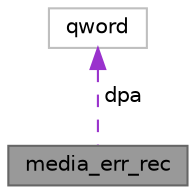 digraph "media_err_rec"
{
 // LATEX_PDF_SIZE
  bgcolor="transparent";
  edge [fontname=Helvetica,fontsize=10,labelfontname=Helvetica,labelfontsize=10];
  node [fontname=Helvetica,fontsize=10,shape=box,height=0.2,width=0.4];
  Node1 [label="media_err_rec",height=0.2,width=0.4,color="gray40", fillcolor="grey60", style="filled", fontcolor="black",tooltip=" "];
  Node2 -> Node1 [dir="back",color="darkorchid3",style="dashed",label=" dpa" ];
  Node2 [label="qword",height=0.2,width=0.4,color="grey75", fillcolor="white", style="filled",URL="$unionqword.html",tooltip=" "];
}
